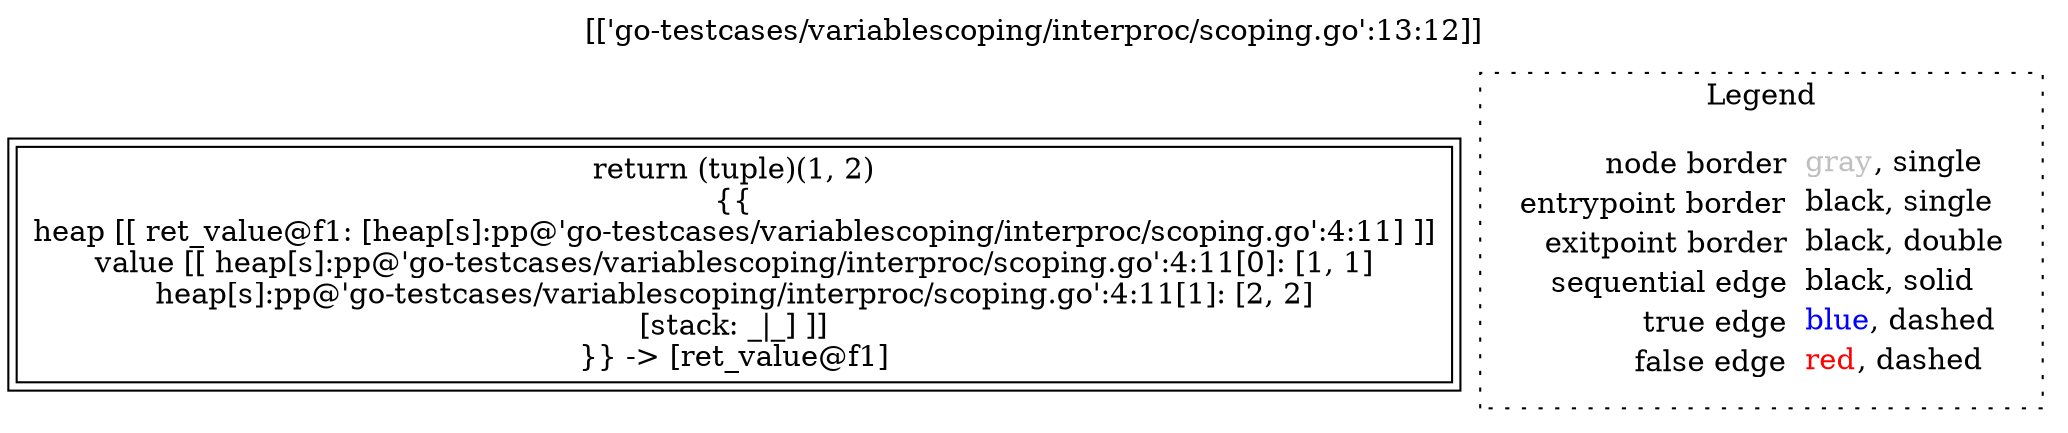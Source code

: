 digraph {
	labelloc="t";
	label="[['go-testcases/variablescoping/interproc/scoping.go':13:12]]";
	"node0" [shape="rect",color="black",peripheries="2",label=<return (tuple)(1, 2)<BR/>{{<BR/>heap [[ ret_value@f1: [heap[s]:pp@'go-testcases/variablescoping/interproc/scoping.go':4:11] ]]<BR/>value [[ heap[s]:pp@'go-testcases/variablescoping/interproc/scoping.go':4:11[0]: [1, 1]<BR/>heap[s]:pp@'go-testcases/variablescoping/interproc/scoping.go':4:11[1]: [2, 2]<BR/>[stack: _|_] ]]<BR/>}} -&gt; [ret_value@f1]>];
subgraph cluster_legend {
	label="Legend";
	style=dotted;
	node [shape=plaintext];
	"legend" [label=<<table border="0" cellpadding="2" cellspacing="0" cellborder="0"><tr><td align="right">node border&nbsp;</td><td align="left"><font color="gray">gray</font>, single</td></tr><tr><td align="right">entrypoint border&nbsp;</td><td align="left"><font color="black">black</font>, single</td></tr><tr><td align="right">exitpoint border&nbsp;</td><td align="left"><font color="black">black</font>, double</td></tr><tr><td align="right">sequential edge&nbsp;</td><td align="left"><font color="black">black</font>, solid</td></tr><tr><td align="right">true edge&nbsp;</td><td align="left"><font color="blue">blue</font>, dashed</td></tr><tr><td align="right">false edge&nbsp;</td><td align="left"><font color="red">red</font>, dashed</td></tr></table>>];
}

}
